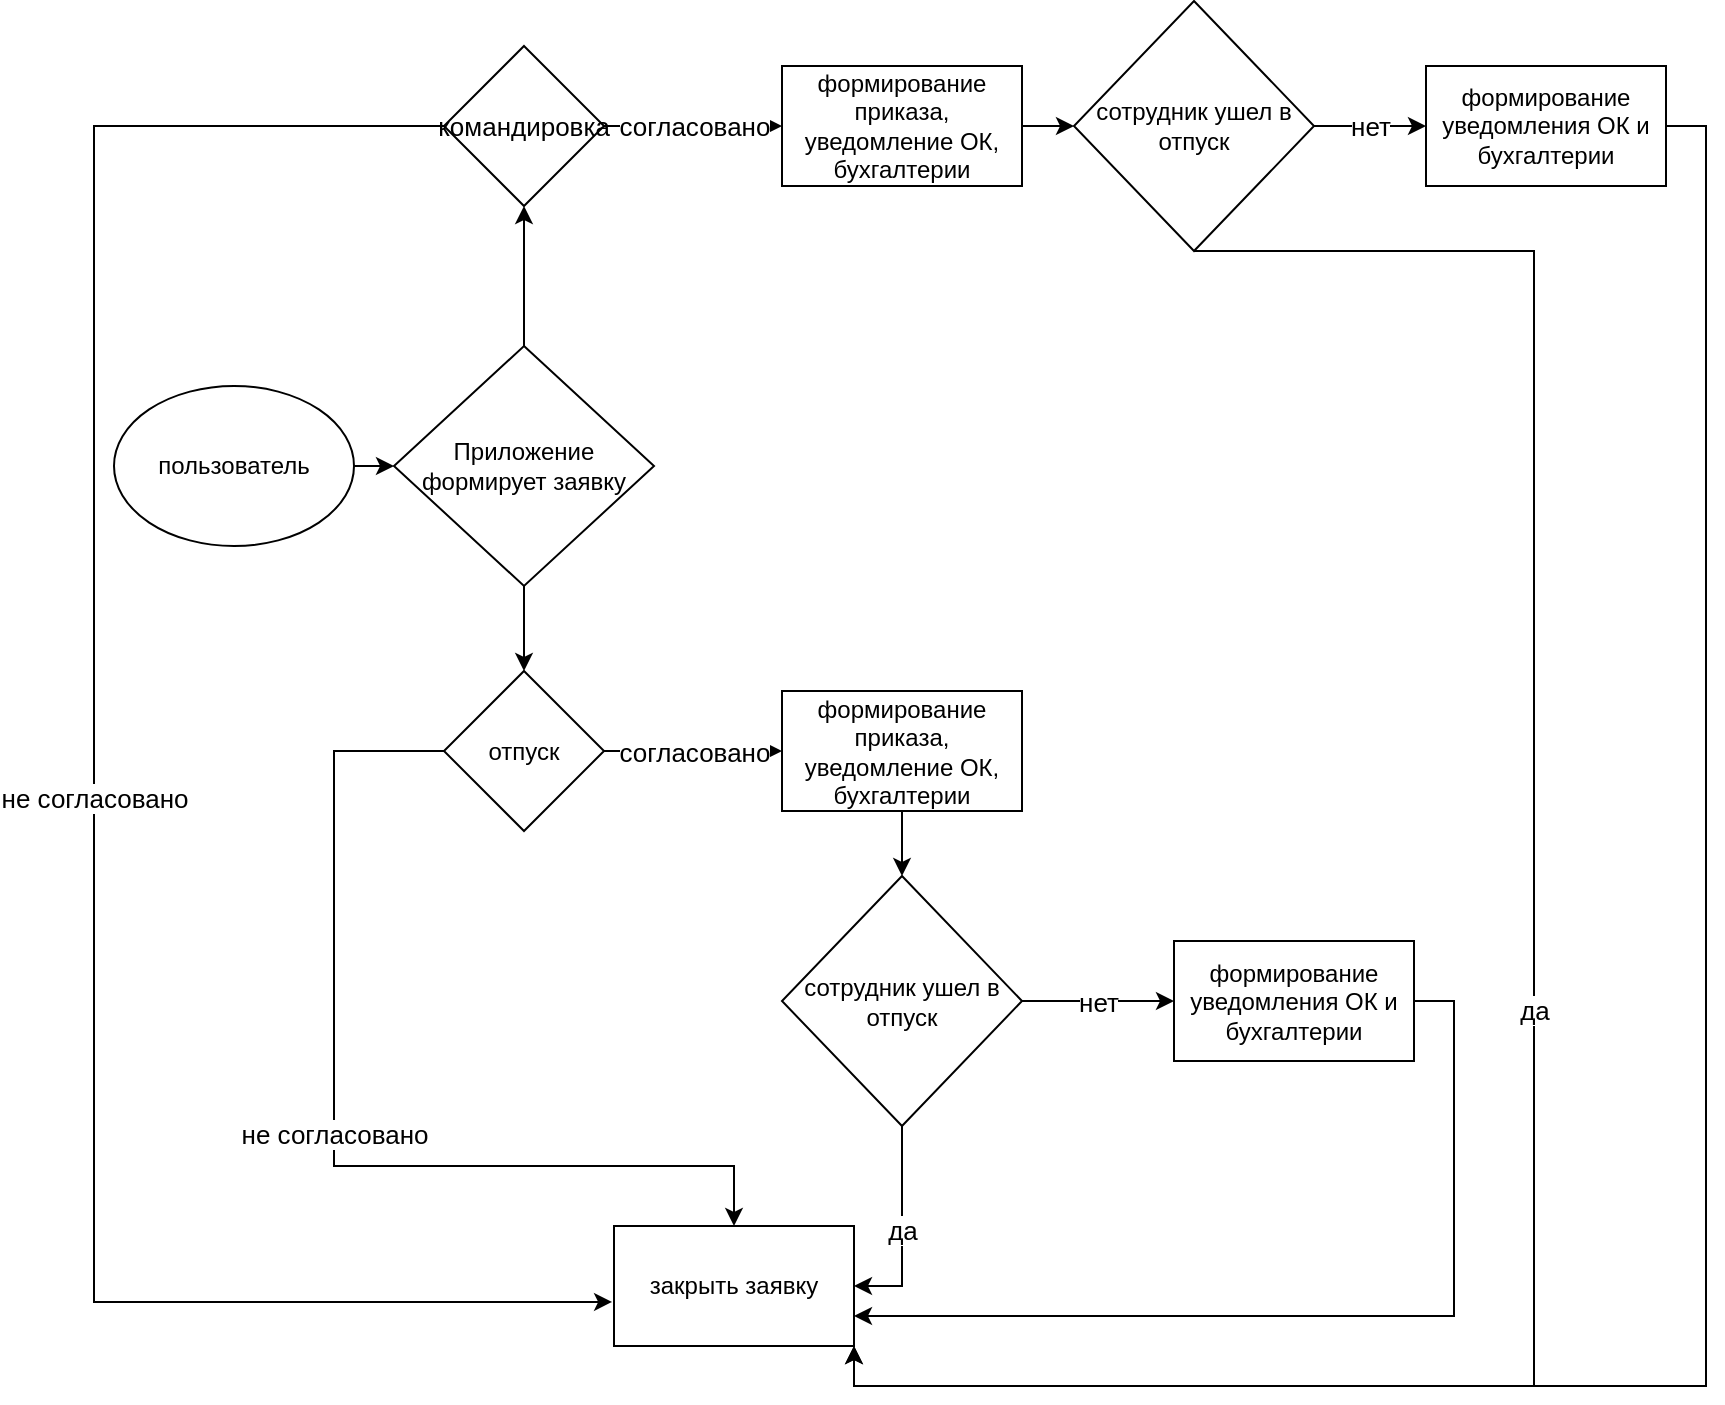 <mxfile version="15.7.3" type="device"><diagram id="mLDS3Rqnn_Xj1aq7GS8g" name="Страница 1"><mxGraphModel dx="2249" dy="875" grid="1" gridSize="10" guides="1" tooltips="1" connect="1" arrows="1" fold="1" page="1" pageScale="1" pageWidth="827" pageHeight="1169" math="0" shadow="0"><root><mxCell id="0"/><mxCell id="1" parent="0"/><mxCell id="qy1nXqC8bdMoxCxfMmAc-39" style="edgeStyle=orthogonalEdgeStyle;rounded=0;orthogonalLoop=1;jettySize=auto;html=1;exitX=1;exitY=0.5;exitDx=0;exitDy=0;entryX=0;entryY=0.5;entryDx=0;entryDy=0;fontSize=13;" edge="1" parent="1" source="qy1nXqC8bdMoxCxfMmAc-2" target="qy1nXqC8bdMoxCxfMmAc-9"><mxGeometry relative="1" as="geometry"/></mxCell><mxCell id="qy1nXqC8bdMoxCxfMmAc-2" value="пользователь" style="ellipse;whiteSpace=wrap;html=1;" vertex="1" parent="1"><mxGeometry x="20" y="340" width="120" height="80" as="geometry"/></mxCell><mxCell id="qy1nXqC8bdMoxCxfMmAc-4" value="" style="endArrow=classic;html=1;rounded=0;exitX=1;exitY=0.5;exitDx=0;exitDy=0;entryX=0;entryY=0.5;entryDx=0;entryDy=0;startArrow=none;" edge="1" parent="1" source="qy1nXqC8bdMoxCxfMmAc-9"><mxGeometry width="50" height="50" relative="1" as="geometry"><mxPoint x="390" y="470" as="sourcePoint"/><mxPoint x="220" y="380" as="targetPoint"/></mxGeometry></mxCell><mxCell id="qy1nXqC8bdMoxCxfMmAc-12" value="" style="edgeStyle=orthogonalEdgeStyle;rounded=0;orthogonalLoop=1;jettySize=auto;html=1;fontSize=13;entryX=0.5;entryY=1;entryDx=0;entryDy=0;" edge="1" parent="1" source="qy1nXqC8bdMoxCxfMmAc-9" target="qy1nXqC8bdMoxCxfMmAc-30"><mxGeometry x="0.273" relative="1" as="geometry"><mxPoint x="225" y="260" as="targetPoint"/><mxPoint as="offset"/></mxGeometry></mxCell><mxCell id="qy1nXqC8bdMoxCxfMmAc-16" value="" style="edgeStyle=orthogonalEdgeStyle;rounded=0;orthogonalLoop=1;jettySize=auto;html=1;fontSize=13;" edge="1" parent="1" source="qy1nXqC8bdMoxCxfMmAc-9" target="qy1nXqC8bdMoxCxfMmAc-15"><mxGeometry relative="1" as="geometry"/></mxCell><mxCell id="qy1nXqC8bdMoxCxfMmAc-19" value="не согласовано&lt;br&gt;" style="edgeStyle=orthogonalEdgeStyle;rounded=0;orthogonalLoop=1;jettySize=auto;html=1;fontSize=13;exitX=0;exitY=0.5;exitDx=0;exitDy=0;" edge="1" parent="1" source="qy1nXqC8bdMoxCxfMmAc-15" target="qy1nXqC8bdMoxCxfMmAc-18"><mxGeometry relative="1" as="geometry"><Array as="points"><mxPoint x="130" y="523"/><mxPoint x="130" y="730"/><mxPoint x="330" y="730"/></Array></mxGeometry></mxCell><mxCell id="qy1nXqC8bdMoxCxfMmAc-21" value="согласовано" style="edgeStyle=orthogonalEdgeStyle;rounded=0;orthogonalLoop=1;jettySize=auto;html=1;fontSize=13;" edge="1" parent="1" source="qy1nXqC8bdMoxCxfMmAc-15" target="qy1nXqC8bdMoxCxfMmAc-20"><mxGeometry relative="1" as="geometry"/></mxCell><mxCell id="qy1nXqC8bdMoxCxfMmAc-15" value="отпуск" style="rhombus;whiteSpace=wrap;html=1;" vertex="1" parent="1"><mxGeometry x="185" y="482.5" width="80" height="80" as="geometry"/></mxCell><mxCell id="qy1nXqC8bdMoxCxfMmAc-18" value="закрыть заявку" style="whiteSpace=wrap;html=1;" vertex="1" parent="1"><mxGeometry x="270" y="760" width="120" height="60" as="geometry"/></mxCell><mxCell id="qy1nXqC8bdMoxCxfMmAc-23" value="" style="edgeStyle=orthogonalEdgeStyle;rounded=0;orthogonalLoop=1;jettySize=auto;html=1;fontSize=13;" edge="1" parent="1" source="qy1nXqC8bdMoxCxfMmAc-20" target="qy1nXqC8bdMoxCxfMmAc-22"><mxGeometry relative="1" as="geometry"/></mxCell><mxCell id="qy1nXqC8bdMoxCxfMmAc-20" value="формирование приказа, уведомление ОК, бухгалтерии" style="whiteSpace=wrap;html=1;" vertex="1" parent="1"><mxGeometry x="354" y="492.5" width="120" height="60" as="geometry"/></mxCell><mxCell id="qy1nXqC8bdMoxCxfMmAc-26" value="да" style="edgeStyle=orthogonalEdgeStyle;rounded=0;orthogonalLoop=1;jettySize=auto;html=1;exitX=0.5;exitY=1;exitDx=0;exitDy=0;entryX=1;entryY=0.5;entryDx=0;entryDy=0;fontSize=13;" edge="1" parent="1" source="qy1nXqC8bdMoxCxfMmAc-22" target="qy1nXqC8bdMoxCxfMmAc-18"><mxGeometry relative="1" as="geometry"/></mxCell><mxCell id="qy1nXqC8bdMoxCxfMmAc-28" value="нет" style="edgeStyle=orthogonalEdgeStyle;rounded=0;orthogonalLoop=1;jettySize=auto;html=1;fontSize=13;" edge="1" parent="1" source="qy1nXqC8bdMoxCxfMmAc-22" target="qy1nXqC8bdMoxCxfMmAc-27"><mxGeometry relative="1" as="geometry"/></mxCell><mxCell id="qy1nXqC8bdMoxCxfMmAc-22" value="сотрудник ушел в отпуск" style="rhombus;whiteSpace=wrap;html=1;" vertex="1" parent="1"><mxGeometry x="354" y="585" width="120" height="125" as="geometry"/></mxCell><mxCell id="qy1nXqC8bdMoxCxfMmAc-9" value="&lt;span&gt;Приложение формирует заявку&lt;/span&gt;" style="rhombus;whiteSpace=wrap;html=1;" vertex="1" parent="1"><mxGeometry x="160" y="320" width="130" height="120" as="geometry"/></mxCell><mxCell id="qy1nXqC8bdMoxCxfMmAc-29" style="edgeStyle=orthogonalEdgeStyle;rounded=0;orthogonalLoop=1;jettySize=auto;html=1;exitX=1;exitY=0.5;exitDx=0;exitDy=0;entryX=1;entryY=0.75;entryDx=0;entryDy=0;fontSize=13;" edge="1" parent="1" source="qy1nXqC8bdMoxCxfMmAc-27" target="qy1nXqC8bdMoxCxfMmAc-18"><mxGeometry relative="1" as="geometry"/></mxCell><mxCell id="qy1nXqC8bdMoxCxfMmAc-27" value="формирование уведомления ОК и бухгалтерии" style="whiteSpace=wrap;html=1;" vertex="1" parent="1"><mxGeometry x="550" y="617.5" width="120" height="60" as="geometry"/></mxCell><mxCell id="qy1nXqC8bdMoxCxfMmAc-38" value="не согласовано" style="edgeStyle=orthogonalEdgeStyle;rounded=0;orthogonalLoop=1;jettySize=auto;html=1;exitX=0;exitY=0.5;exitDx=0;exitDy=0;entryX=-0.008;entryY=0.633;entryDx=0;entryDy=0;entryPerimeter=0;fontSize=13;" edge="1" parent="1" source="qy1nXqC8bdMoxCxfMmAc-30" target="qy1nXqC8bdMoxCxfMmAc-18"><mxGeometry relative="1" as="geometry"><Array as="points"><mxPoint x="10" y="210"/><mxPoint x="10" y="798"/></Array></mxGeometry></mxCell><mxCell id="qy1nXqC8bdMoxCxfMmAc-30" value="командировка" style="rhombus;whiteSpace=wrap;html=1;fontSize=13;" vertex="1" parent="1"><mxGeometry x="185" y="170" width="80" height="80" as="geometry"/></mxCell><mxCell id="qy1nXqC8bdMoxCxfMmAc-32" value="согласовано" style="edgeStyle=orthogonalEdgeStyle;rounded=0;orthogonalLoop=1;jettySize=auto;html=1;fontSize=13;exitX=1;exitY=0.5;exitDx=0;exitDy=0;" edge="1" parent="1" target="qy1nXqC8bdMoxCxfMmAc-33" source="qy1nXqC8bdMoxCxfMmAc-30"><mxGeometry relative="1" as="geometry"><mxPoint x="280" y="210" as="sourcePoint"/></mxGeometry></mxCell><mxCell id="qy1nXqC8bdMoxCxfMmAc-37" style="edgeStyle=orthogonalEdgeStyle;rounded=0;orthogonalLoop=1;jettySize=auto;html=1;exitX=1;exitY=0.5;exitDx=0;exitDy=0;entryX=0;entryY=0.5;entryDx=0;entryDy=0;fontSize=13;" edge="1" parent="1" source="qy1nXqC8bdMoxCxfMmAc-33" target="qy1nXqC8bdMoxCxfMmAc-35"><mxGeometry relative="1" as="geometry"/></mxCell><mxCell id="qy1nXqC8bdMoxCxfMmAc-33" value="формирование приказа, уведомление ОК, бухгалтерии" style="whiteSpace=wrap;html=1;" vertex="1" parent="1"><mxGeometry x="354" y="180" width="120" height="60" as="geometry"/></mxCell><mxCell id="qy1nXqC8bdMoxCxfMmAc-34" value="нет" style="edgeStyle=orthogonalEdgeStyle;rounded=0;orthogonalLoop=1;jettySize=auto;html=1;fontSize=13;" edge="1" parent="1" source="qy1nXqC8bdMoxCxfMmAc-35" target="qy1nXqC8bdMoxCxfMmAc-36"><mxGeometry relative="1" as="geometry"/></mxCell><mxCell id="qy1nXqC8bdMoxCxfMmAc-41" value="да" style="edgeStyle=orthogonalEdgeStyle;rounded=0;orthogonalLoop=1;jettySize=auto;html=1;exitX=0.5;exitY=1;exitDx=0;exitDy=0;entryX=1;entryY=1;entryDx=0;entryDy=0;fontSize=13;" edge="1" parent="1" source="qy1nXqC8bdMoxCxfMmAc-35" target="qy1nXqC8bdMoxCxfMmAc-18"><mxGeometry relative="1" as="geometry"><Array as="points"><mxPoint x="730" y="273"/><mxPoint x="730" y="840"/><mxPoint x="390" y="840"/></Array></mxGeometry></mxCell><mxCell id="qy1nXqC8bdMoxCxfMmAc-35" value="сотрудник ушел в отпуск" style="rhombus;whiteSpace=wrap;html=1;" vertex="1" parent="1"><mxGeometry x="500" y="147.5" width="120" height="125" as="geometry"/></mxCell><mxCell id="qy1nXqC8bdMoxCxfMmAc-40" style="edgeStyle=orthogonalEdgeStyle;rounded=0;orthogonalLoop=1;jettySize=auto;html=1;exitX=1;exitY=0.5;exitDx=0;exitDy=0;entryX=1;entryY=1;entryDx=0;entryDy=0;fontSize=13;" edge="1" parent="1" source="qy1nXqC8bdMoxCxfMmAc-36" target="qy1nXqC8bdMoxCxfMmAc-18"><mxGeometry relative="1" as="geometry"/></mxCell><mxCell id="qy1nXqC8bdMoxCxfMmAc-36" value="формирование уведомления ОК и бухгалтерии" style="whiteSpace=wrap;html=1;" vertex="1" parent="1"><mxGeometry x="676" y="180" width="120" height="60" as="geometry"/></mxCell></root></mxGraphModel></diagram></mxfile>